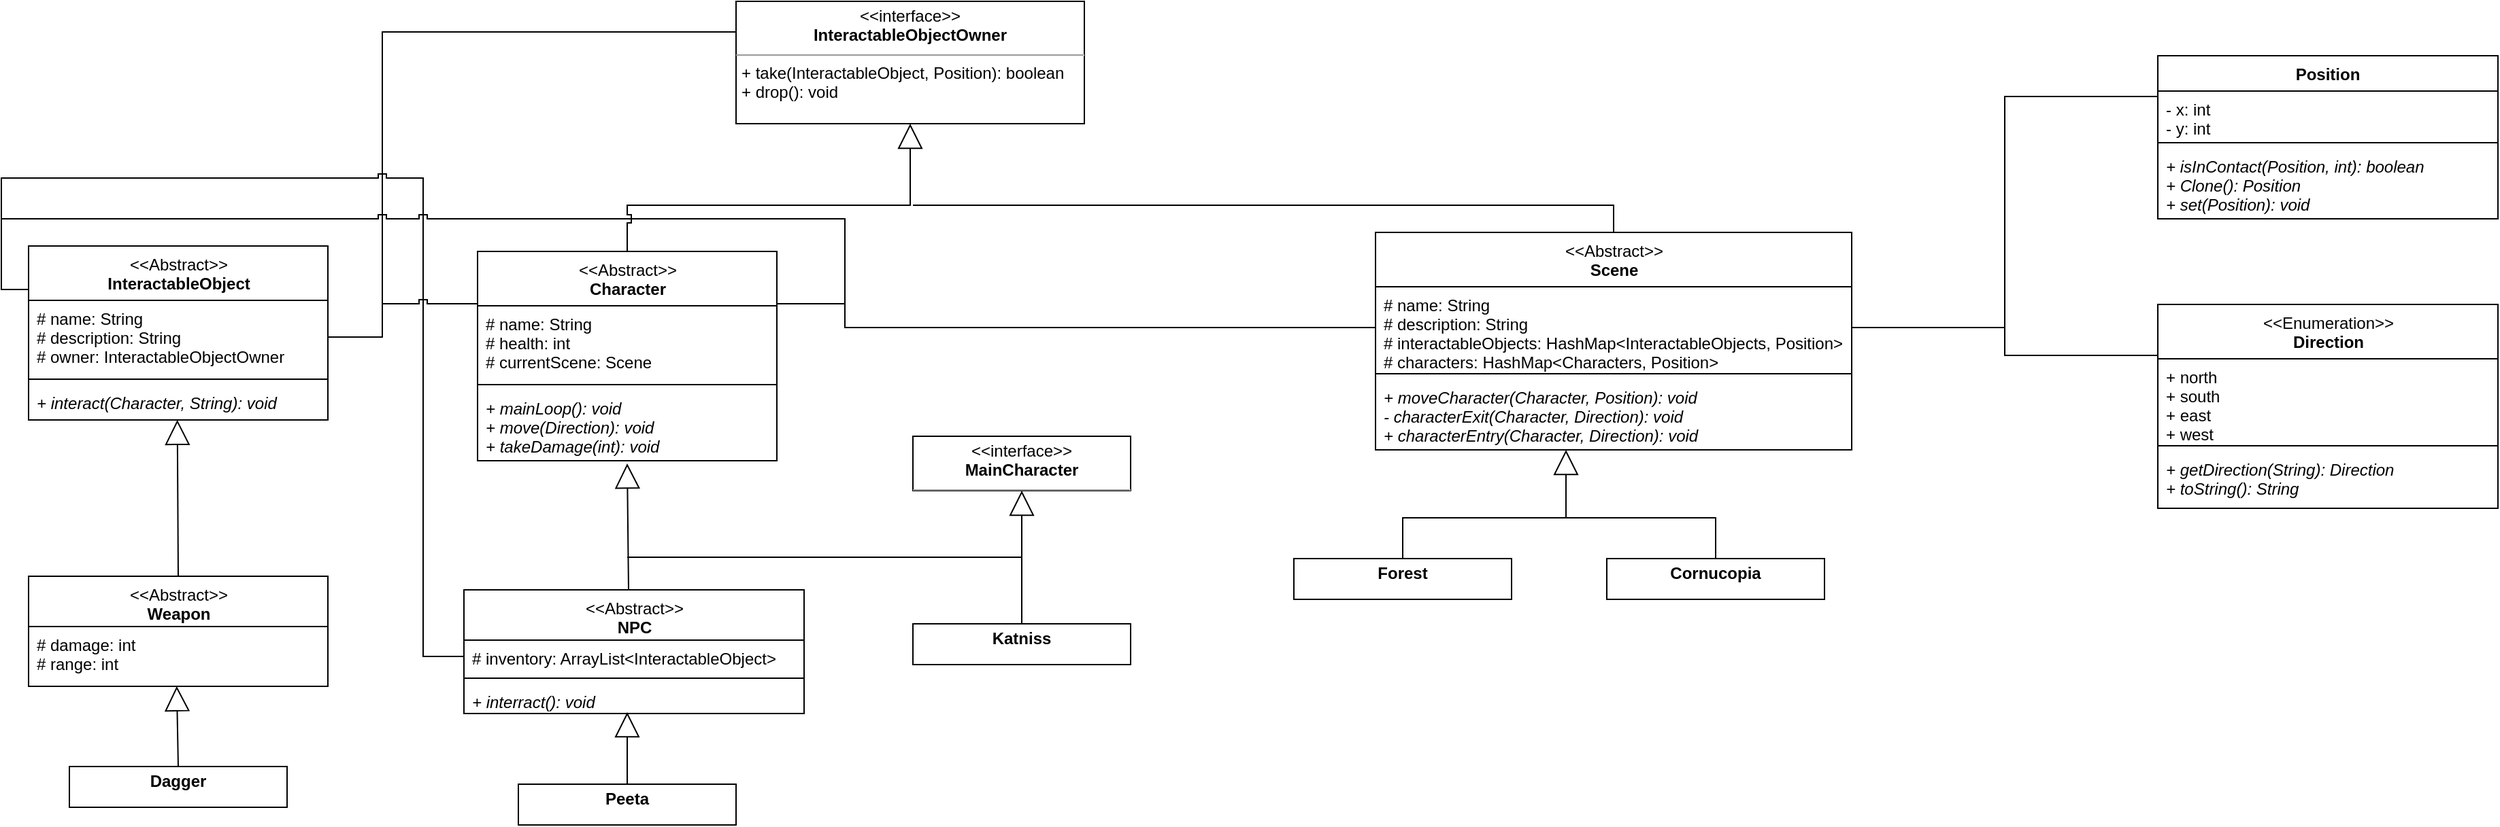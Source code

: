 <mxfile version="20.8.16" type="device"><diagram id="C5RBs43oDa-KdzZeNtuy" name="Page-1"><mxGraphModel dx="1945" dy="1178" grid="1" gridSize="10" guides="1" tooltips="1" connect="1" arrows="1" fold="1" page="1" pageScale="1" pageWidth="827" pageHeight="1169" math="0" shadow="0"><root><mxCell id="WIyWlLk6GJQsqaUBKTNV-0"/><mxCell id="WIyWlLk6GJQsqaUBKTNV-1" parent="WIyWlLk6GJQsqaUBKTNV-0"/><mxCell id="KbzgAZUYvBHw4ofvSIAz-62" style="edgeStyle=orthogonalEdgeStyle;rounded=0;orthogonalLoop=1;jettySize=auto;html=1;exitX=0;exitY=0.25;exitDx=0;exitDy=0;entryX=1;entryY=0.5;entryDx=0;entryDy=0;endArrow=none;endFill=0;jumpStyle=sharp;" edge="1" parent="WIyWlLk6GJQsqaUBKTNV-1" source="KbzgAZUYvBHw4ofvSIAz-7" target="KbzgAZUYvBHw4ofvSIAz-10"><mxGeometry relative="1" as="geometry"><Array as="points"><mxPoint x="670" y="122"/><mxPoint x="670" y="347"/></Array></mxGeometry></mxCell><mxCell id="KbzgAZUYvBHw4ofvSIAz-7" value="&lt;p style=&quot;margin:0px;margin-top:4px;text-align:center;&quot;&gt;&amp;lt;&amp;lt;interface&amp;gt;&amp;gt;&lt;br&gt;&lt;b&gt;InteractableObjectOwner&lt;/b&gt;&lt;/p&gt;&lt;hr size=&quot;1&quot;&gt;&lt;p style=&quot;margin:0px;margin-left:4px;&quot;&gt;+ take(InteractableObject, Position): boolean&lt;/p&gt;&lt;p style=&quot;margin:0px;margin-left:4px;&quot;&gt;+ drop(): void&lt;/p&gt;" style="verticalAlign=top;align=left;overflow=fill;fontSize=12;fontFamily=Helvetica;html=1;" vertex="1" parent="WIyWlLk6GJQsqaUBKTNV-1"><mxGeometry x="930" y="100" width="256" height="90" as="geometry"/></mxCell><mxCell id="KbzgAZUYvBHw4ofvSIAz-8" value="&lt;p style=&quot;margin:0px;margin-top:4px;text-align:center;&quot;&gt;&amp;lt;&amp;lt;interface&amp;gt;&amp;gt;&lt;br&gt;&lt;b&gt;MainCharacter&lt;/b&gt;&lt;/p&gt;&lt;hr size=&quot;1&quot;&gt;&lt;p style=&quot;margin:0px;margin-left:4px;&quot;&gt;&lt;br&gt;&lt;/p&gt;" style="verticalAlign=top;align=left;overflow=fill;fontSize=12;fontFamily=Helvetica;html=1;" vertex="1" parent="WIyWlLk6GJQsqaUBKTNV-1"><mxGeometry x="1060" y="420" width="160" height="40" as="geometry"/></mxCell><mxCell id="KbzgAZUYvBHw4ofvSIAz-65" style="edgeStyle=orthogonalEdgeStyle;rounded=0;orthogonalLoop=1;jettySize=auto;html=1;exitX=0;exitY=0.25;exitDx=0;exitDy=0;entryX=0;entryY=0.5;entryDx=0;entryDy=0;endArrow=none;endFill=0;jumpStyle=sharp;" edge="1" parent="WIyWlLk6GJQsqaUBKTNV-1" source="KbzgAZUYvBHw4ofvSIAz-9" target="KbzgAZUYvBHw4ofvSIAz-28"><mxGeometry relative="1" as="geometry"><Array as="points"><mxPoint x="390" y="312"/><mxPoint x="390" y="230"/><mxPoint x="700" y="230"/><mxPoint x="700" y="582"/></Array></mxGeometry></mxCell><mxCell id="KbzgAZUYvBHw4ofvSIAz-66" style="edgeStyle=orthogonalEdgeStyle;rounded=0;jumpStyle=sharp;orthogonalLoop=1;jettySize=auto;html=1;exitX=0;exitY=0.25;exitDx=0;exitDy=0;entryX=0;entryY=0.5;entryDx=0;entryDy=0;endArrow=none;endFill=0;" edge="1" parent="WIyWlLk6GJQsqaUBKTNV-1" source="KbzgAZUYvBHw4ofvSIAz-9" target="KbzgAZUYvBHw4ofvSIAz-42"><mxGeometry relative="1" as="geometry"><Array as="points"><mxPoint x="390" y="312"/><mxPoint x="390" y="260"/><mxPoint x="1010" y="260"/><mxPoint x="1010" y="340"/></Array></mxGeometry></mxCell><mxCell id="KbzgAZUYvBHw4ofvSIAz-9" value="&lt;span style=&quot;font-weight: normal;&quot;&gt;&amp;lt;&amp;lt;Abstract&amp;gt;&amp;gt;&lt;/span&gt;&lt;br&gt;InteractableObject" style="swimlane;fontStyle=1;align=center;verticalAlign=top;childLayout=stackLayout;horizontal=1;startSize=40;horizontalStack=0;resizeParent=1;resizeParentMax=0;resizeLast=0;collapsible=1;marginBottom=0;html=1;" vertex="1" parent="WIyWlLk6GJQsqaUBKTNV-1"><mxGeometry x="410" y="280" width="220" height="128" as="geometry"/></mxCell><mxCell id="KbzgAZUYvBHw4ofvSIAz-10" value="# name: String&#10;# description: String&#10;# owner: InteractableObjectOwner" style="text;strokeColor=none;fillColor=none;align=left;verticalAlign=top;spacingLeft=4;spacingRight=4;overflow=hidden;rotatable=0;points=[[0,0.5],[1,0.5]];portConstraint=eastwest;" vertex="1" parent="KbzgAZUYvBHw4ofvSIAz-9"><mxGeometry y="40" width="220" height="54" as="geometry"/></mxCell><mxCell id="KbzgAZUYvBHw4ofvSIAz-11" value="" style="line;strokeWidth=1;fillColor=none;align=left;verticalAlign=middle;spacingTop=-1;spacingLeft=3;spacingRight=3;rotatable=0;labelPosition=right;points=[];portConstraint=eastwest;strokeColor=inherit;" vertex="1" parent="KbzgAZUYvBHw4ofvSIAz-9"><mxGeometry y="94" width="220" height="8" as="geometry"/></mxCell><mxCell id="KbzgAZUYvBHw4ofvSIAz-12" value="+ interact(Character, String): void" style="text;strokeColor=none;fillColor=none;align=left;verticalAlign=top;spacingLeft=4;spacingRight=4;overflow=hidden;rotatable=0;points=[[0,0.5],[1,0.5]];portConstraint=eastwest;fontStyle=2" vertex="1" parent="KbzgAZUYvBHw4ofvSIAz-9"><mxGeometry y="102" width="220" height="26" as="geometry"/></mxCell><mxCell id="KbzgAZUYvBHw4ofvSIAz-13" value="&lt;span style=&quot;font-weight: normal;&quot;&gt;&amp;lt;&amp;lt;Abstract&amp;gt;&amp;gt;&lt;/span&gt;&lt;br&gt;Weapon" style="swimlane;fontStyle=1;align=center;verticalAlign=top;childLayout=stackLayout;horizontal=1;startSize=37;horizontalStack=0;resizeParent=1;resizeParentMax=0;resizeLast=0;collapsible=1;marginBottom=0;html=1;" vertex="1" parent="WIyWlLk6GJQsqaUBKTNV-1"><mxGeometry x="410" y="523" width="220" height="81" as="geometry"/></mxCell><mxCell id="KbzgAZUYvBHw4ofvSIAz-14" value="# damage: int&#10;# range: int" style="text;strokeColor=none;fillColor=none;align=left;verticalAlign=top;spacingLeft=4;spacingRight=4;overflow=hidden;rotatable=0;points=[[0,0.5],[1,0.5]];portConstraint=eastwest;" vertex="1" parent="KbzgAZUYvBHw4ofvSIAz-13"><mxGeometry y="37" width="220" height="44" as="geometry"/></mxCell><mxCell id="KbzgAZUYvBHw4ofvSIAz-21" value="&lt;p style=&quot;margin:0px;margin-top:4px;text-align:center;&quot;&gt;&lt;b&gt;Dagger&lt;/b&gt;&lt;/p&gt;" style="verticalAlign=top;align=left;overflow=fill;fontSize=12;fontFamily=Helvetica;html=1;" vertex="1" parent="WIyWlLk6GJQsqaUBKTNV-1"><mxGeometry x="440" y="663" width="160" height="30" as="geometry"/></mxCell><mxCell id="KbzgAZUYvBHw4ofvSIAz-63" style="edgeStyle=orthogonalEdgeStyle;rounded=0;orthogonalLoop=1;jettySize=auto;html=1;exitX=0;exitY=0.25;exitDx=0;exitDy=0;entryX=1;entryY=0.5;entryDx=0;entryDy=0;endArrow=none;endFill=0;jumpStyle=sharp;" edge="1" parent="WIyWlLk6GJQsqaUBKTNV-1" source="KbzgAZUYvBHw4ofvSIAz-23" target="KbzgAZUYvBHw4ofvSIAz-10"><mxGeometry relative="1" as="geometry"><Array as="points"><mxPoint x="670" y="323"/><mxPoint x="670" y="347"/></Array></mxGeometry></mxCell><mxCell id="KbzgAZUYvBHw4ofvSIAz-67" style="edgeStyle=orthogonalEdgeStyle;rounded=0;jumpStyle=sharp;orthogonalLoop=1;jettySize=auto;html=1;exitX=1;exitY=0.25;exitDx=0;exitDy=0;entryX=0;entryY=0.5;entryDx=0;entryDy=0;endArrow=none;endFill=0;" edge="1" parent="WIyWlLk6GJQsqaUBKTNV-1" source="KbzgAZUYvBHw4ofvSIAz-23" target="KbzgAZUYvBHw4ofvSIAz-42"><mxGeometry relative="1" as="geometry"><Array as="points"><mxPoint x="1010" y="323"/><mxPoint x="1010" y="340"/></Array></mxGeometry></mxCell><mxCell id="KbzgAZUYvBHw4ofvSIAz-23" value="&lt;span style=&quot;font-style: normal;&quot;&gt;&lt;span style=&quot;font-weight: normal;&quot;&gt;&amp;lt;&amp;lt;Abstract&amp;gt;&amp;gt;&lt;/span&gt;&lt;br&gt;Character&lt;/span&gt;" style="swimlane;fontStyle=3;align=center;verticalAlign=top;childLayout=stackLayout;horizontal=1;startSize=40;horizontalStack=0;resizeParent=1;resizeParentMax=0;resizeLast=0;collapsible=1;marginBottom=0;html=1;" vertex="1" parent="WIyWlLk6GJQsqaUBKTNV-1"><mxGeometry x="740" y="284" width="220" height="154" as="geometry"/></mxCell><mxCell id="KbzgAZUYvBHw4ofvSIAz-24" value="# name: String&#10;# health: int&#10;# currentScene: Scene" style="text;strokeColor=none;fillColor=none;align=left;verticalAlign=top;spacingLeft=4;spacingRight=4;overflow=hidden;rotatable=0;points=[[0,0.5],[1,0.5]];portConstraint=eastwest;" vertex="1" parent="KbzgAZUYvBHw4ofvSIAz-23"><mxGeometry y="40" width="220" height="54" as="geometry"/></mxCell><mxCell id="KbzgAZUYvBHw4ofvSIAz-25" value="" style="line;strokeWidth=1;fillColor=none;align=left;verticalAlign=middle;spacingTop=-1;spacingLeft=3;spacingRight=3;rotatable=0;labelPosition=right;points=[];portConstraint=eastwest;strokeColor=inherit;" vertex="1" parent="KbzgAZUYvBHw4ofvSIAz-23"><mxGeometry y="94" width="220" height="8" as="geometry"/></mxCell><mxCell id="KbzgAZUYvBHw4ofvSIAz-26" value="+ mainLoop(): void&#10;+ move(Direction): void&#10;+ takeDamage(int): void" style="text;strokeColor=none;fillColor=none;align=left;verticalAlign=top;spacingLeft=4;spacingRight=4;overflow=hidden;rotatable=0;points=[[0,0.5],[1,0.5]];portConstraint=eastwest;fontStyle=2" vertex="1" parent="KbzgAZUYvBHw4ofvSIAz-23"><mxGeometry y="102" width="220" height="52" as="geometry"/></mxCell><mxCell id="KbzgAZUYvBHw4ofvSIAz-27" value="&lt;span style=&quot;font-weight: normal;&quot;&gt;&amp;lt;&amp;lt;Abstract&amp;gt;&amp;gt;&lt;/span&gt;&lt;br&gt;NPC" style="swimlane;fontStyle=1;align=center;verticalAlign=top;childLayout=stackLayout;horizontal=1;startSize=37;horizontalStack=0;resizeParent=1;resizeParentMax=0;resizeLast=0;collapsible=1;marginBottom=0;html=1;" vertex="1" parent="WIyWlLk6GJQsqaUBKTNV-1"><mxGeometry x="730" y="533" width="250" height="91" as="geometry"/></mxCell><mxCell id="KbzgAZUYvBHw4ofvSIAz-28" value="# inventory: ArrayList&lt;InteractableObject&gt;" style="text;strokeColor=none;fillColor=none;align=left;verticalAlign=top;spacingLeft=4;spacingRight=4;overflow=hidden;rotatable=0;points=[[0,0.5],[1,0.5]];portConstraint=eastwest;" vertex="1" parent="KbzgAZUYvBHw4ofvSIAz-27"><mxGeometry y="37" width="250" height="24" as="geometry"/></mxCell><mxCell id="KbzgAZUYvBHw4ofvSIAz-29" value="" style="line;strokeWidth=1;fillColor=none;align=left;verticalAlign=middle;spacingTop=-1;spacingLeft=3;spacingRight=3;rotatable=0;labelPosition=right;points=[];portConstraint=eastwest;strokeColor=inherit;" vertex="1" parent="KbzgAZUYvBHw4ofvSIAz-27"><mxGeometry y="61" width="250" height="8" as="geometry"/></mxCell><mxCell id="KbzgAZUYvBHw4ofvSIAz-30" value="+ interract(): void" style="text;strokeColor=none;fillColor=none;align=left;verticalAlign=top;spacingLeft=4;spacingRight=4;overflow=hidden;rotatable=0;points=[[0,0.5],[1,0.5]];portConstraint=eastwest;fontStyle=2" vertex="1" parent="KbzgAZUYvBHw4ofvSIAz-27"><mxGeometry y="69" width="250" height="22" as="geometry"/></mxCell><mxCell id="KbzgAZUYvBHw4ofvSIAz-40" style="edgeStyle=orthogonalEdgeStyle;rounded=0;orthogonalLoop=1;jettySize=auto;html=1;exitX=0.5;exitY=0;exitDx=0;exitDy=0;endArrow=none;endFill=0;" edge="1" parent="WIyWlLk6GJQsqaUBKTNV-1" source="KbzgAZUYvBHw4ofvSIAz-31"><mxGeometry relative="1" as="geometry"><mxPoint x="850" y="509" as="targetPoint"/><Array as="points"><mxPoint x="1140" y="509"/><mxPoint x="860" y="509"/></Array></mxGeometry></mxCell><mxCell id="KbzgAZUYvBHw4ofvSIAz-31" value="&lt;p style=&quot;margin:0px;margin-top:4px;text-align:center;&quot;&gt;&lt;b&gt;Katniss&lt;/b&gt;&lt;/p&gt;" style="verticalAlign=top;align=left;overflow=fill;fontSize=12;fontFamily=Helvetica;html=1;" vertex="1" parent="WIyWlLk6GJQsqaUBKTNV-1"><mxGeometry x="1060" y="558" width="160" height="30" as="geometry"/></mxCell><mxCell id="KbzgAZUYvBHw4ofvSIAz-32" value="&lt;p style=&quot;margin:0px;margin-top:4px;text-align:center;&quot;&gt;&lt;b&gt;Peeta&lt;/b&gt;&lt;/p&gt;" style="verticalAlign=top;align=left;overflow=fill;fontSize=12;fontFamily=Helvetica;html=1;" vertex="1" parent="WIyWlLk6GJQsqaUBKTNV-1"><mxGeometry x="770" y="676" width="160" height="30" as="geometry"/></mxCell><mxCell id="KbzgAZUYvBHw4ofvSIAz-34" value="" style="endArrow=block;endSize=16;endFill=0;html=1;rounded=0;exitX=0.5;exitY=0;exitDx=0;exitDy=0;entryX=0.497;entryY=0.997;entryDx=0;entryDy=0;entryPerimeter=0;" edge="1" parent="WIyWlLk6GJQsqaUBKTNV-1" source="KbzgAZUYvBHw4ofvSIAz-13" target="KbzgAZUYvBHw4ofvSIAz-12"><mxGeometry x="0.125" y="-80" width="160" relative="1" as="geometry"><mxPoint x="590" y="500" as="sourcePoint"/><mxPoint x="520" y="400" as="targetPoint"/><mxPoint as="offset"/></mxGeometry></mxCell><mxCell id="KbzgAZUYvBHw4ofvSIAz-35" value="" style="endArrow=block;endSize=16;endFill=0;html=1;rounded=0;exitX=0.5;exitY=0;exitDx=0;exitDy=0;entryX=0.495;entryY=0.997;entryDx=0;entryDy=0;entryPerimeter=0;" edge="1" parent="WIyWlLk6GJQsqaUBKTNV-1" source="KbzgAZUYvBHw4ofvSIAz-21" target="KbzgAZUYvBHw4ofvSIAz-14"><mxGeometry x="0.125" y="-80" width="160" relative="1" as="geometry"><mxPoint x="530" y="533" as="sourcePoint"/><mxPoint x="529.34" y="403.922" as="targetPoint"/><mxPoint as="offset"/></mxGeometry></mxCell><mxCell id="KbzgAZUYvBHw4ofvSIAz-36" value="" style="endArrow=block;endSize=16;endFill=0;html=1;rounded=0;exitX=0.5;exitY=0;exitDx=0;exitDy=0;" edge="1" parent="WIyWlLk6GJQsqaUBKTNV-1" source="KbzgAZUYvBHw4ofvSIAz-32"><mxGeometry x="0.125" y="-80" width="160" relative="1" as="geometry"><mxPoint x="849" y="673" as="sourcePoint"/><mxPoint x="850" y="623" as="targetPoint"/><mxPoint as="offset"/></mxGeometry></mxCell><mxCell id="KbzgAZUYvBHw4ofvSIAz-37" value="" style="endArrow=block;endSize=16;endFill=0;html=1;rounded=0;exitX=0.5;exitY=0;exitDx=0;exitDy=0;" edge="1" parent="WIyWlLk6GJQsqaUBKTNV-1"><mxGeometry x="0.125" y="-80" width="160" relative="1" as="geometry"><mxPoint x="851" y="533" as="sourcePoint"/><mxPoint x="850" y="440" as="targetPoint"/><mxPoint as="offset"/></mxGeometry></mxCell><mxCell id="KbzgAZUYvBHw4ofvSIAz-38" value="" style="endArrow=block;endSize=16;endFill=0;html=1;rounded=0;entryX=0.5;entryY=1;entryDx=0;entryDy=0;exitX=0.5;exitY=0;exitDx=0;exitDy=0;jumpStyle=sharp;" edge="1" parent="WIyWlLk6GJQsqaUBKTNV-1" source="KbzgAZUYvBHw4ofvSIAz-23" target="KbzgAZUYvBHw4ofvSIAz-7"><mxGeometry x="0.125" y="-80" width="160" relative="1" as="geometry"><mxPoint x="849" y="260" as="sourcePoint"/><mxPoint x="849.29" y="160" as="targetPoint"/><mxPoint as="offset"/><Array as="points"><mxPoint x="850" y="250"/><mxPoint x="1058" y="250"/></Array></mxGeometry></mxCell><mxCell id="KbzgAZUYvBHw4ofvSIAz-39" value="" style="endArrow=block;endSize=16;endFill=0;html=1;rounded=0;entryX=0.5;entryY=1;entryDx=0;entryDy=0;exitX=0.5;exitY=0;exitDx=0;exitDy=0;" edge="1" parent="WIyWlLk6GJQsqaUBKTNV-1" source="KbzgAZUYvBHw4ofvSIAz-31" target="KbzgAZUYvBHw4ofvSIAz-8"><mxGeometry x="0.125" y="-80" width="160" relative="1" as="geometry"><mxPoint x="860.0" y="683" as="sourcePoint"/><mxPoint x="859.45" y="622.998" as="targetPoint"/><mxPoint as="offset"/></mxGeometry></mxCell><mxCell id="KbzgAZUYvBHw4ofvSIAz-45" style="edgeStyle=orthogonalEdgeStyle;rounded=0;orthogonalLoop=1;jettySize=auto;html=1;exitX=0.5;exitY=0;exitDx=0;exitDy=0;endArrow=none;endFill=0;" edge="1" parent="WIyWlLk6GJQsqaUBKTNV-1" source="KbzgAZUYvBHw4ofvSIAz-41"><mxGeometry relative="1" as="geometry"><mxPoint x="1060" y="250" as="targetPoint"/><Array as="points"><mxPoint x="1510" y="250"/><mxPoint x="1060" y="250"/></Array></mxGeometry></mxCell><mxCell id="KbzgAZUYvBHw4ofvSIAz-41" value="&lt;span style=&quot;font-weight: normal;&quot;&gt;&amp;lt;&amp;lt;Abstract&amp;gt;&amp;gt;&lt;/span&gt;&lt;br&gt;Scene" style="swimlane;fontStyle=1;align=center;verticalAlign=top;childLayout=stackLayout;horizontal=1;startSize=40;horizontalStack=0;resizeParent=1;resizeParentMax=0;resizeLast=0;collapsible=1;marginBottom=0;html=1;" vertex="1" parent="WIyWlLk6GJQsqaUBKTNV-1"><mxGeometry x="1400" y="270" width="350" height="160" as="geometry"/></mxCell><mxCell id="KbzgAZUYvBHw4ofvSIAz-42" value="# name: String&#10;# description: String&#10;# interactableObjects: HashMap&lt;InteractableObjects, Position&gt;&#10;# characters: HashMap&lt;Characters, Position&gt;&#10;# sceneSize: int" style="text;strokeColor=none;fillColor=none;align=left;verticalAlign=top;spacingLeft=4;spacingRight=4;overflow=hidden;rotatable=0;points=[[0,0.5],[1,0.5]];portConstraint=eastwest;" vertex="1" parent="KbzgAZUYvBHw4ofvSIAz-41"><mxGeometry y="40" width="350" height="60" as="geometry"/></mxCell><mxCell id="KbzgAZUYvBHw4ofvSIAz-43" value="" style="line;strokeWidth=1;fillColor=none;align=left;verticalAlign=middle;spacingTop=-1;spacingLeft=3;spacingRight=3;rotatable=0;labelPosition=right;points=[];portConstraint=eastwest;strokeColor=inherit;" vertex="1" parent="KbzgAZUYvBHw4ofvSIAz-41"><mxGeometry y="100" width="350" height="8" as="geometry"/></mxCell><mxCell id="KbzgAZUYvBHw4ofvSIAz-44" value="+ moveCharacter(Character, Position): void&#10;- characterExit(Character, Direction): void&#10;+ characterEntry(Character, Direction): void" style="text;strokeColor=none;fillColor=none;align=left;verticalAlign=top;spacingLeft=4;spacingRight=4;overflow=hidden;rotatable=0;points=[[0,0.5],[1,0.5]];portConstraint=eastwest;fontStyle=2" vertex="1" parent="KbzgAZUYvBHw4ofvSIAz-41"><mxGeometry y="108" width="350" height="52" as="geometry"/></mxCell><mxCell id="KbzgAZUYvBHw4ofvSIAz-46" value="&lt;p style=&quot;margin:0px;margin-top:4px;text-align:center;&quot;&gt;&lt;b&gt;Forest&lt;/b&gt;&lt;/p&gt;" style="verticalAlign=top;align=left;overflow=fill;fontSize=12;fontFamily=Helvetica;html=1;" vertex="1" parent="WIyWlLk6GJQsqaUBKTNV-1"><mxGeometry x="1340" y="510" width="160" height="30" as="geometry"/></mxCell><mxCell id="KbzgAZUYvBHw4ofvSIAz-49" style="edgeStyle=orthogonalEdgeStyle;rounded=0;orthogonalLoop=1;jettySize=auto;html=1;exitX=0.5;exitY=0;exitDx=0;exitDy=0;endArrow=none;endFill=0;" edge="1" parent="WIyWlLk6GJQsqaUBKTNV-1" source="KbzgAZUYvBHw4ofvSIAz-47"><mxGeometry relative="1" as="geometry"><mxPoint x="1540" y="470" as="targetPoint"/><Array as="points"><mxPoint x="1650" y="480"/><mxPoint x="1540" y="480"/></Array></mxGeometry></mxCell><mxCell id="KbzgAZUYvBHw4ofvSIAz-47" value="&lt;p style=&quot;margin:0px;margin-top:4px;text-align:center;&quot;&gt;&lt;b&gt;Cornucopia&lt;/b&gt;&lt;/p&gt;" style="verticalAlign=top;align=left;overflow=fill;fontSize=12;fontFamily=Helvetica;html=1;" vertex="1" parent="WIyWlLk6GJQsqaUBKTNV-1"><mxGeometry x="1570" y="510" width="160" height="30" as="geometry"/></mxCell><mxCell id="KbzgAZUYvBHw4ofvSIAz-48" value="" style="endArrow=block;endSize=16;endFill=0;html=1;rounded=0;exitX=0.5;exitY=0;exitDx=0;exitDy=0;" edge="1" parent="WIyWlLk6GJQsqaUBKTNV-1" source="KbzgAZUYvBHw4ofvSIAz-46"><mxGeometry x="0.125" y="-80" width="160" relative="1" as="geometry"><mxPoint x="1540" y="540" as="sourcePoint"/><mxPoint x="1540" y="430" as="targetPoint"/><mxPoint as="offset"/><Array as="points"><mxPoint x="1420" y="480"/><mxPoint x="1540" y="480"/></Array></mxGeometry></mxCell><mxCell id="KbzgAZUYvBHw4ofvSIAz-60" style="edgeStyle=orthogonalEdgeStyle;rounded=0;orthogonalLoop=1;jettySize=auto;html=1;exitX=0;exitY=0.25;exitDx=0;exitDy=0;entryX=1;entryY=0.5;entryDx=0;entryDy=0;endArrow=none;endFill=0;" edge="1" parent="WIyWlLk6GJQsqaUBKTNV-1" source="KbzgAZUYvBHw4ofvSIAz-50" target="KbzgAZUYvBHw4ofvSIAz-42"><mxGeometry relative="1" as="geometry"/></mxCell><mxCell id="KbzgAZUYvBHw4ofvSIAz-50" value="Position" style="swimlane;fontStyle=1;align=center;verticalAlign=top;childLayout=stackLayout;horizontal=1;startSize=26;horizontalStack=0;resizeParent=1;resizeParentMax=0;resizeLast=0;collapsible=1;marginBottom=0;" vertex="1" parent="WIyWlLk6GJQsqaUBKTNV-1"><mxGeometry x="1975" y="140" width="250" height="120" as="geometry"/></mxCell><mxCell id="KbzgAZUYvBHw4ofvSIAz-51" value="- x: int&#10;- y: int&#10;" style="text;strokeColor=none;fillColor=none;align=left;verticalAlign=top;spacingLeft=4;spacingRight=4;overflow=hidden;rotatable=0;points=[[0,0.5],[1,0.5]];portConstraint=eastwest;" vertex="1" parent="KbzgAZUYvBHw4ofvSIAz-50"><mxGeometry y="26" width="250" height="34" as="geometry"/></mxCell><mxCell id="KbzgAZUYvBHw4ofvSIAz-52" value="" style="line;strokeWidth=1;fillColor=none;align=left;verticalAlign=middle;spacingTop=-1;spacingLeft=3;spacingRight=3;rotatable=0;labelPosition=right;points=[];portConstraint=eastwest;strokeColor=inherit;" vertex="1" parent="KbzgAZUYvBHw4ofvSIAz-50"><mxGeometry y="60" width="250" height="8" as="geometry"/></mxCell><mxCell id="KbzgAZUYvBHw4ofvSIAz-53" value="+ isInContact(Position, int): boolean&#10;+ Clone(): Position&#10;+ set(Position): void" style="text;strokeColor=none;fillColor=none;align=left;verticalAlign=top;spacingLeft=4;spacingRight=4;overflow=hidden;rotatable=0;points=[[0,0.5],[1,0.5]];portConstraint=eastwest;fontStyle=2" vertex="1" parent="KbzgAZUYvBHw4ofvSIAz-50"><mxGeometry y="68" width="250" height="52" as="geometry"/></mxCell><mxCell id="KbzgAZUYvBHw4ofvSIAz-61" style="edgeStyle=orthogonalEdgeStyle;rounded=0;orthogonalLoop=1;jettySize=auto;html=1;exitX=0;exitY=0.25;exitDx=0;exitDy=0;entryX=1;entryY=0.5;entryDx=0;entryDy=0;endArrow=none;endFill=0;" edge="1" parent="WIyWlLk6GJQsqaUBKTNV-1" source="KbzgAZUYvBHw4ofvSIAz-54" target="KbzgAZUYvBHw4ofvSIAz-42"><mxGeometry relative="1" as="geometry"/></mxCell><mxCell id="KbzgAZUYvBHw4ofvSIAz-54" value="&lt;span style=&quot;font-weight: normal;&quot;&gt;&amp;lt;&amp;lt;Enumeration&amp;gt;&amp;gt;&lt;/span&gt;&lt;br&gt;Direction" style="swimlane;fontStyle=1;align=center;verticalAlign=top;childLayout=stackLayout;horizontal=1;startSize=40;horizontalStack=0;resizeParent=1;resizeParentMax=0;resizeLast=0;collapsible=1;marginBottom=0;html=1;" vertex="1" parent="WIyWlLk6GJQsqaUBKTNV-1"><mxGeometry x="1975" y="323" width="250" height="150" as="geometry"/></mxCell><mxCell id="KbzgAZUYvBHw4ofvSIAz-55" value="+ north&#10;+ south&#10;+ east&#10;+ west" style="text;strokeColor=none;fillColor=none;align=left;verticalAlign=top;spacingLeft=4;spacingRight=4;overflow=hidden;rotatable=0;points=[[0,0.5],[1,0.5]];portConstraint=eastwest;" vertex="1" parent="KbzgAZUYvBHw4ofvSIAz-54"><mxGeometry y="40" width="250" height="60" as="geometry"/></mxCell><mxCell id="KbzgAZUYvBHw4ofvSIAz-56" value="" style="line;strokeWidth=1;fillColor=none;align=left;verticalAlign=middle;spacingTop=-1;spacingLeft=3;spacingRight=3;rotatable=0;labelPosition=right;points=[];portConstraint=eastwest;strokeColor=inherit;" vertex="1" parent="KbzgAZUYvBHw4ofvSIAz-54"><mxGeometry y="100" width="250" height="8" as="geometry"/></mxCell><mxCell id="KbzgAZUYvBHw4ofvSIAz-57" value="+ getDirection(String): Direction&#10;+ toString(): String" style="text;strokeColor=none;fillColor=none;align=left;verticalAlign=top;spacingLeft=4;spacingRight=4;overflow=hidden;rotatable=0;points=[[0,0.5],[1,0.5]];portConstraint=eastwest;fontStyle=2" vertex="1" parent="KbzgAZUYvBHw4ofvSIAz-54"><mxGeometry y="108" width="250" height="42" as="geometry"/></mxCell></root></mxGraphModel></diagram></mxfile>